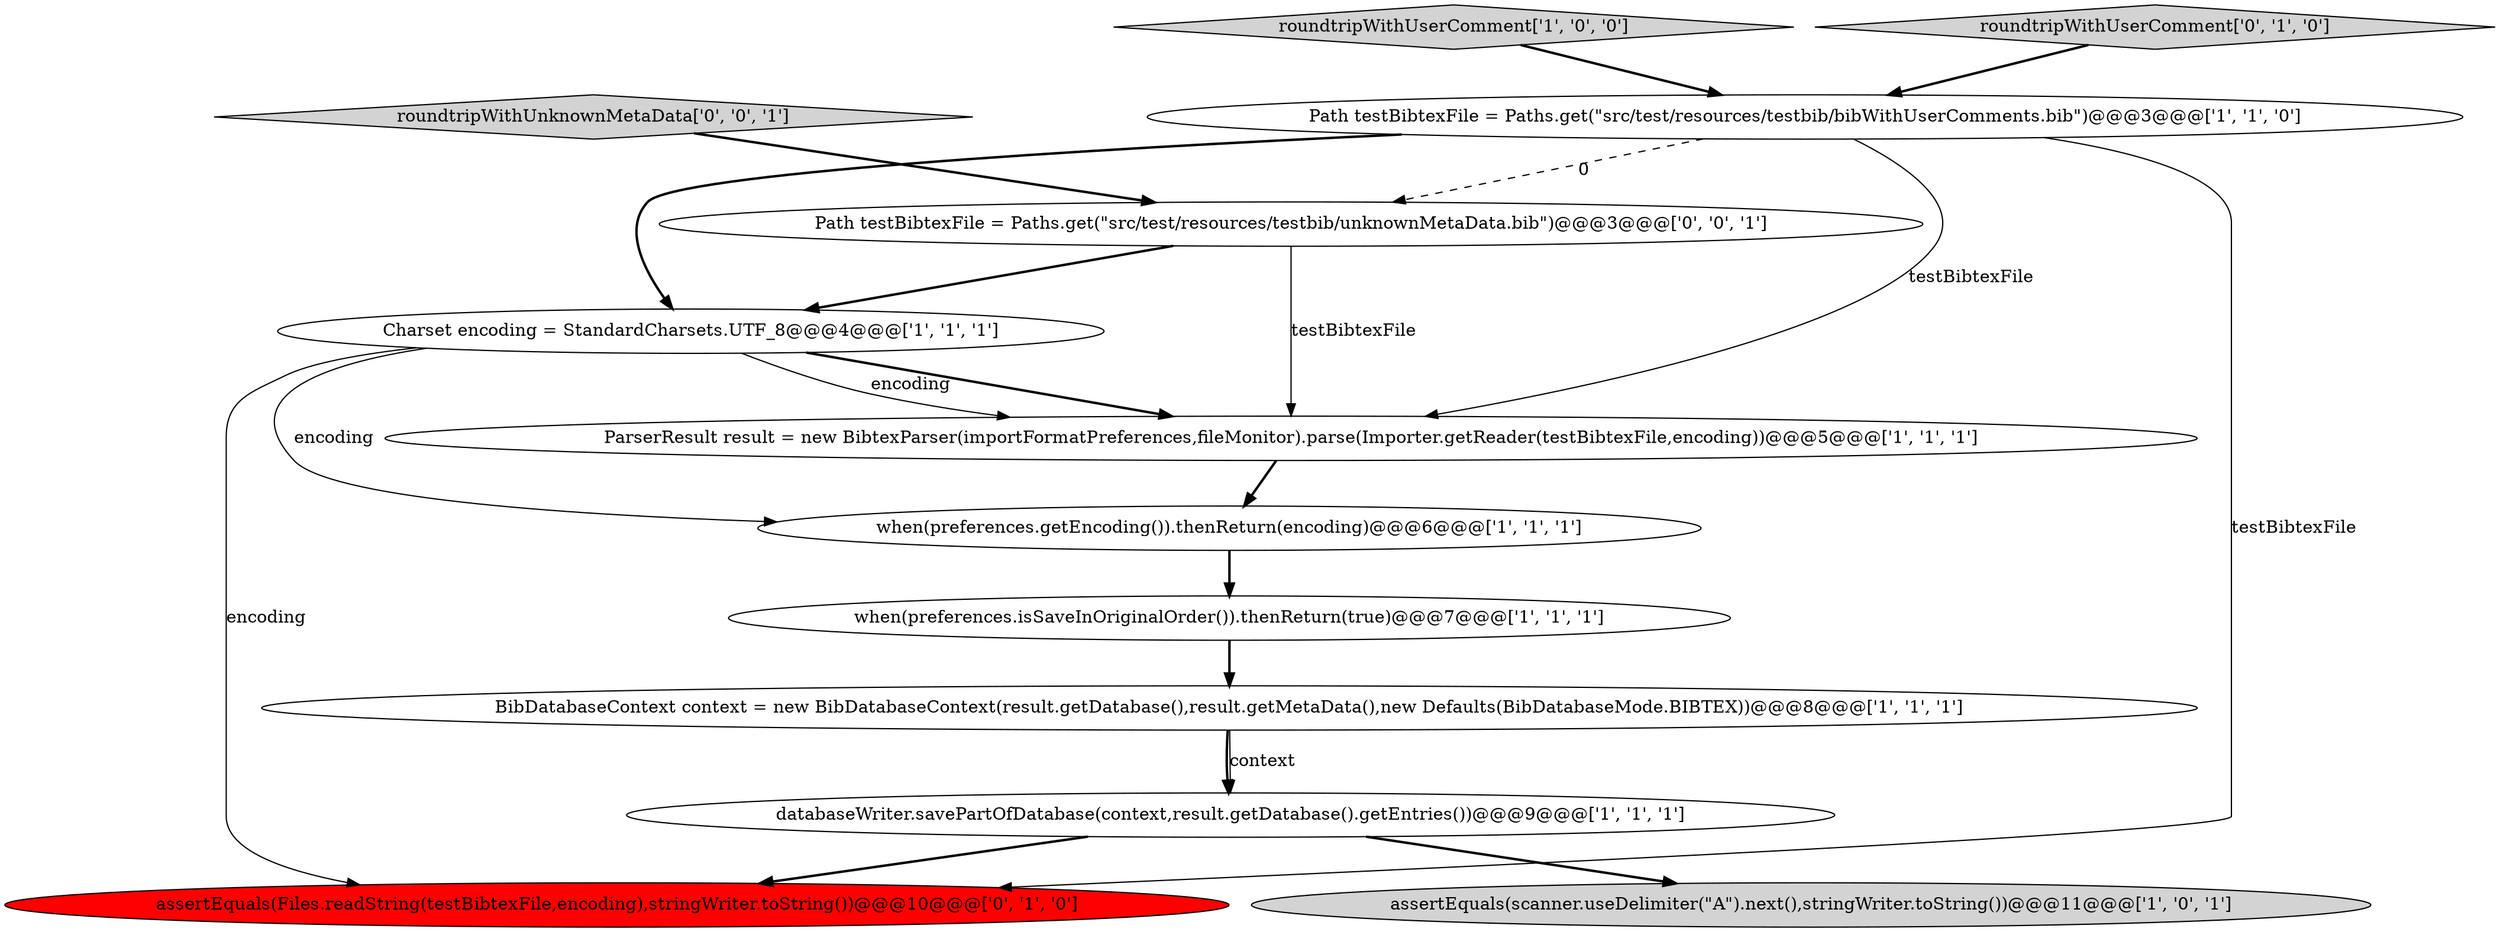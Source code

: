digraph {
0 [style = filled, label = "Path testBibtexFile = Paths.get(\"src/test/resources/testbib/bibWithUserComments.bib\")@@@3@@@['1', '1', '0']", fillcolor = white, shape = ellipse image = "AAA0AAABBB1BBB"];
5 [style = filled, label = "ParserResult result = new BibtexParser(importFormatPreferences,fileMonitor).parse(Importer.getReader(testBibtexFile,encoding))@@@5@@@['1', '1', '1']", fillcolor = white, shape = ellipse image = "AAA0AAABBB1BBB"];
2 [style = filled, label = "BibDatabaseContext context = new BibDatabaseContext(result.getDatabase(),result.getMetaData(),new Defaults(BibDatabaseMode.BIBTEX))@@@8@@@['1', '1', '1']", fillcolor = white, shape = ellipse image = "AAA0AAABBB1BBB"];
8 [style = filled, label = "when(preferences.getEncoding()).thenReturn(encoding)@@@6@@@['1', '1', '1']", fillcolor = white, shape = ellipse image = "AAA0AAABBB1BBB"];
9 [style = filled, label = "assertEquals(Files.readString(testBibtexFile,encoding),stringWriter.toString())@@@10@@@['0', '1', '0']", fillcolor = red, shape = ellipse image = "AAA1AAABBB2BBB"];
12 [style = filled, label = "Path testBibtexFile = Paths.get(\"src/test/resources/testbib/unknownMetaData.bib\")@@@3@@@['0', '0', '1']", fillcolor = white, shape = ellipse image = "AAA0AAABBB3BBB"];
6 [style = filled, label = "roundtripWithUserComment['1', '0', '0']", fillcolor = lightgray, shape = diamond image = "AAA0AAABBB1BBB"];
7 [style = filled, label = "Charset encoding = StandardCharsets.UTF_8@@@4@@@['1', '1', '1']", fillcolor = white, shape = ellipse image = "AAA0AAABBB1BBB"];
3 [style = filled, label = "assertEquals(scanner.useDelimiter(\"\A\").next(),stringWriter.toString())@@@11@@@['1', '0', '1']", fillcolor = lightgray, shape = ellipse image = "AAA0AAABBB1BBB"];
1 [style = filled, label = "when(preferences.isSaveInOriginalOrder()).thenReturn(true)@@@7@@@['1', '1', '1']", fillcolor = white, shape = ellipse image = "AAA0AAABBB1BBB"];
4 [style = filled, label = "databaseWriter.savePartOfDatabase(context,result.getDatabase().getEntries())@@@9@@@['1', '1', '1']", fillcolor = white, shape = ellipse image = "AAA0AAABBB1BBB"];
10 [style = filled, label = "roundtripWithUserComment['0', '1', '0']", fillcolor = lightgray, shape = diamond image = "AAA0AAABBB2BBB"];
11 [style = filled, label = "roundtripWithUnknownMetaData['0', '0', '1']", fillcolor = lightgray, shape = diamond image = "AAA0AAABBB3BBB"];
8->1 [style = bold, label=""];
4->9 [style = bold, label=""];
5->8 [style = bold, label=""];
4->3 [style = bold, label=""];
7->8 [style = solid, label="encoding"];
1->2 [style = bold, label=""];
7->5 [style = bold, label=""];
6->0 [style = bold, label=""];
11->12 [style = bold, label=""];
12->5 [style = solid, label="testBibtexFile"];
0->12 [style = dashed, label="0"];
2->4 [style = solid, label="context"];
2->4 [style = bold, label=""];
7->9 [style = solid, label="encoding"];
0->9 [style = solid, label="testBibtexFile"];
12->7 [style = bold, label=""];
7->5 [style = solid, label="encoding"];
10->0 [style = bold, label=""];
0->7 [style = bold, label=""];
0->5 [style = solid, label="testBibtexFile"];
}
